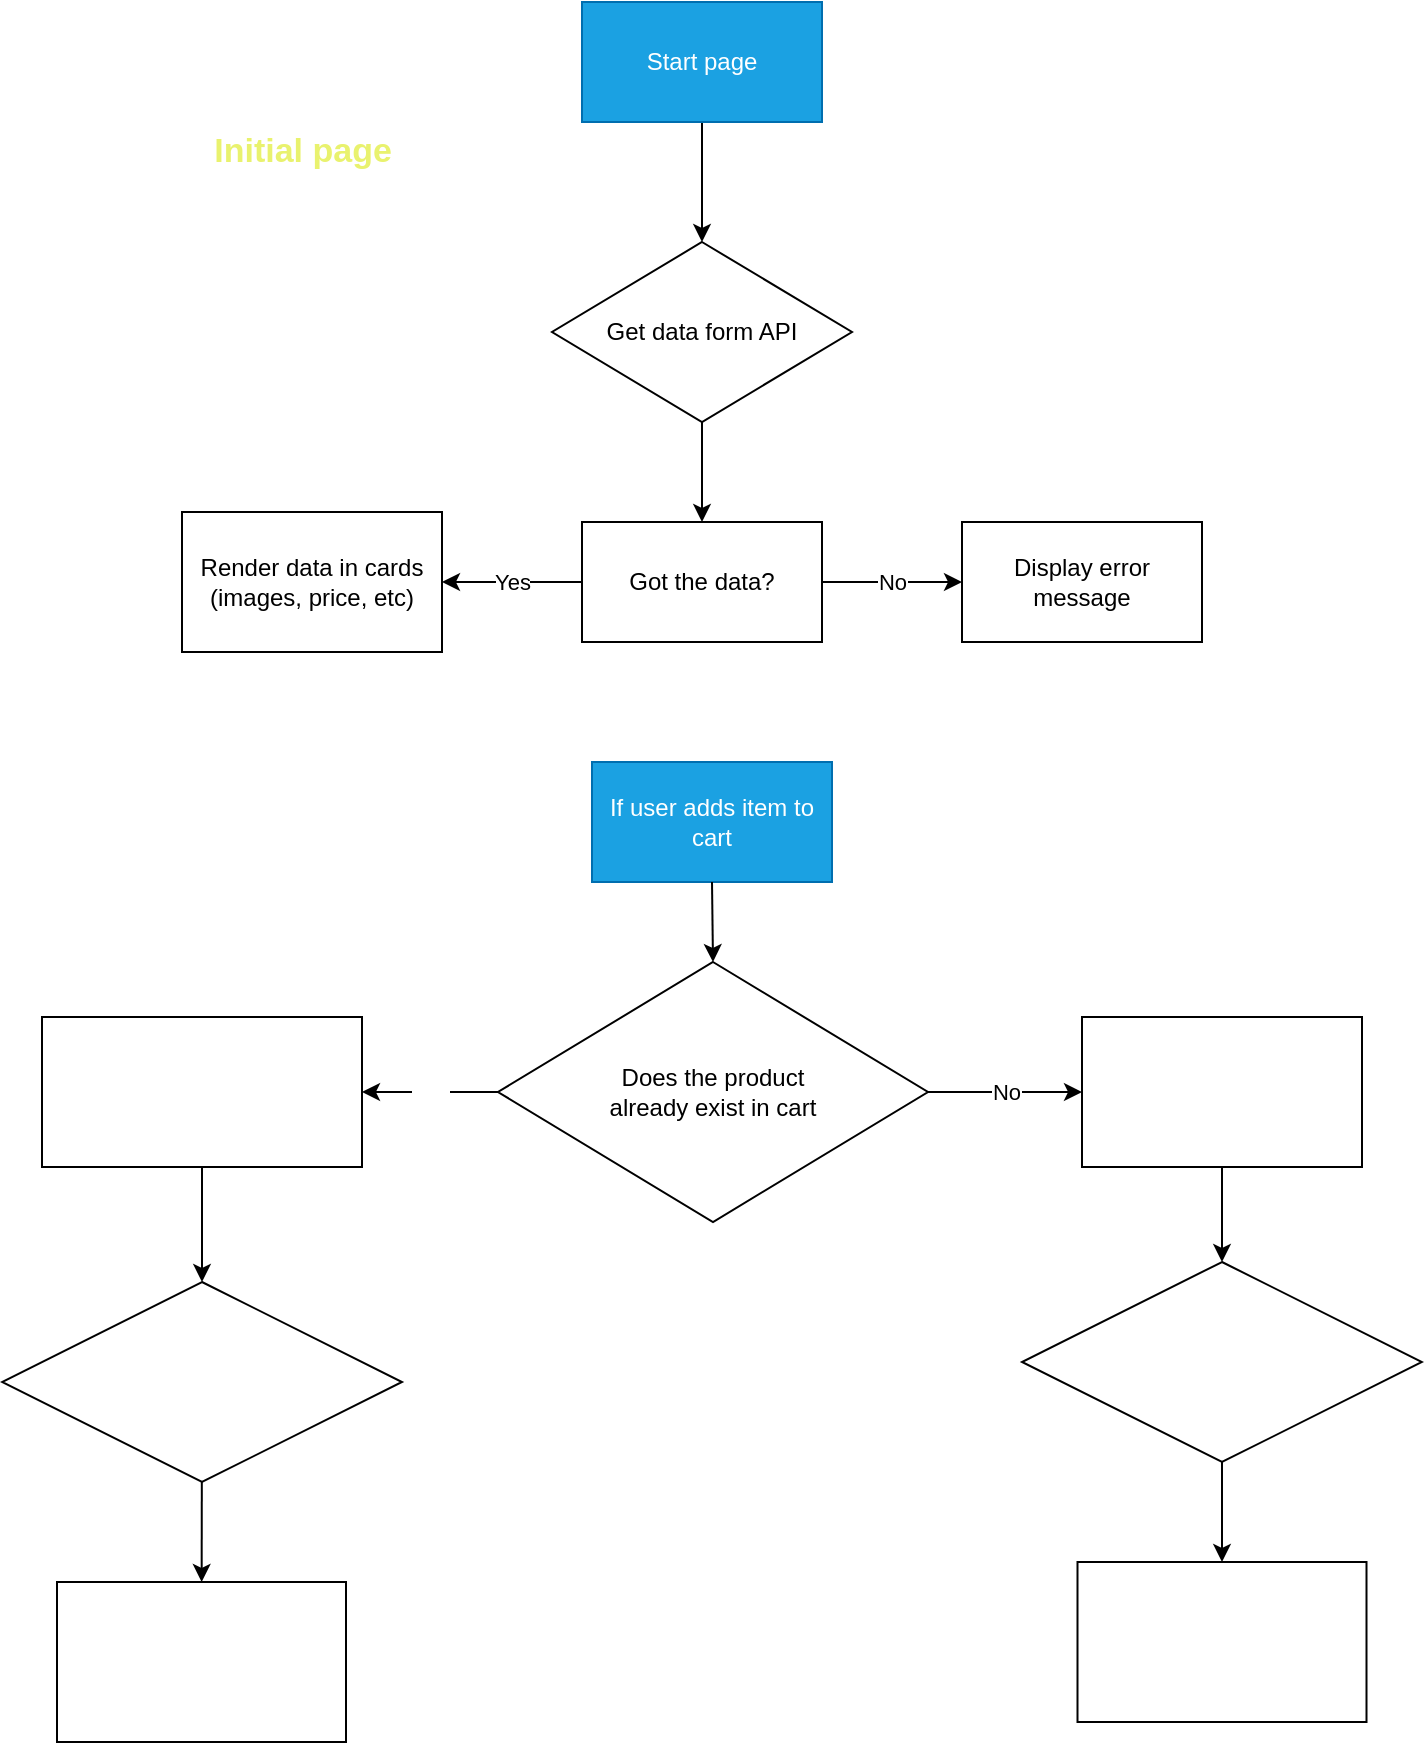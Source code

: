 <mxfile>
    <diagram id="n5ODGsKhSwV9elsVeNDh" name="Page-1">
        <mxGraphModel dx="598" dy="652" grid="1" gridSize="10" guides="1" tooltips="1" connect="1" arrows="1" fold="1" page="1" pageScale="1" pageWidth="850" pageHeight="1100" math="0" shadow="0">
            <root>
                <mxCell id="0"/>
                <mxCell id="1" parent="0"/>
                <mxCell id="6" value="" style="edgeStyle=none;html=1;" parent="1" source="2" target="5" edge="1">
                    <mxGeometry relative="1" as="geometry"/>
                </mxCell>
                <mxCell id="2" value="Start page" style="rounded=0;whiteSpace=wrap;html=1;fillColor=#1ba1e2;strokeColor=#006EAF;fontColor=#ffffff;" parent="1" vertex="1">
                    <mxGeometry x="360" y="20" width="120" height="60" as="geometry"/>
                </mxCell>
                <mxCell id="5" value="Get data form API" style="rhombus;whiteSpace=wrap;html=1;rounded=0;" parent="1" vertex="1">
                    <mxGeometry x="345" y="140" width="150" height="90" as="geometry"/>
                </mxCell>
                <mxCell id="9" value="Got the data?" style="rounded=0;whiteSpace=wrap;html=1;" parent="1" vertex="1">
                    <mxGeometry x="360" y="280" width="120" height="60" as="geometry"/>
                </mxCell>
                <mxCell id="10" value="" style="endArrow=classic;html=1;exitX=0.5;exitY=1;exitDx=0;exitDy=0;" parent="1" source="5" edge="1">
                    <mxGeometry width="50" height="50" relative="1" as="geometry">
                        <mxPoint x="540" y="320" as="sourcePoint"/>
                        <mxPoint x="420" y="280" as="targetPoint"/>
                    </mxGeometry>
                </mxCell>
                <mxCell id="11" value="Render data in cards&lt;br&gt;(images, price, etc)" style="rounded=0;whiteSpace=wrap;html=1;" parent="1" vertex="1">
                    <mxGeometry x="160" y="275" width="130" height="70" as="geometry"/>
                </mxCell>
                <mxCell id="13" value="Yes&lt;br&gt;" style="endArrow=classic;html=1;exitX=0;exitY=0.5;exitDx=0;exitDy=0;entryX=1;entryY=0.5;entryDx=0;entryDy=0;" parent="1" source="9" target="11" edge="1">
                    <mxGeometry width="50" height="50" relative="1" as="geometry">
                        <mxPoint x="540" y="320" as="sourcePoint"/>
                        <mxPoint x="590" y="270" as="targetPoint"/>
                    </mxGeometry>
                </mxCell>
                <mxCell id="14" value="Display error message" style="rounded=0;whiteSpace=wrap;html=1;" parent="1" vertex="1">
                    <mxGeometry x="550" y="280" width="120" height="60" as="geometry"/>
                </mxCell>
                <mxCell id="15" value="No" style="endArrow=classic;html=1;exitX=1;exitY=0.5;exitDx=0;exitDy=0;entryX=0;entryY=0.5;entryDx=0;entryDy=0;" parent="1" source="9" target="14" edge="1">
                    <mxGeometry width="50" height="50" relative="1" as="geometry">
                        <mxPoint x="500" y="340" as="sourcePoint"/>
                        <mxPoint x="550" y="290" as="targetPoint"/>
                    </mxGeometry>
                </mxCell>
                <mxCell id="17" value="If user adds item to cart&lt;br&gt;" style="rounded=0;whiteSpace=wrap;html=1;fillColor=#1ba1e2;fontColor=#ffffff;strokeColor=#006EAF;" parent="1" vertex="1">
                    <mxGeometry x="365" y="400" width="120" height="60" as="geometry"/>
                </mxCell>
                <mxCell id="27" value="No" style="edgeStyle=none;html=1;" parent="1" source="19" target="26" edge="1">
                    <mxGeometry relative="1" as="geometry">
                        <Array as="points">
                            <mxPoint x="590" y="565"/>
                        </Array>
                    </mxGeometry>
                </mxCell>
                <mxCell id="19" value="Does the product &lt;br&gt;already exist in cart" style="rhombus;whiteSpace=wrap;html=1;" parent="1" vertex="1">
                    <mxGeometry x="318" y="500" width="215" height="130" as="geometry"/>
                </mxCell>
                <mxCell id="20" value="Initial page" style="text;html=1;align=center;verticalAlign=middle;resizable=0;points=[];autosize=1;strokeColor=none;fillColor=none;fontStyle=1;fontSize=17;fontColor=#e9f26e;" parent="1" vertex="1">
                    <mxGeometry x="165" y="80" width="110" height="30" as="geometry"/>
                </mxCell>
                <mxCell id="21" value="" style="endArrow=classic;html=1;fontSize=17;fontColor=#e9f26e;exitX=0.5;exitY=1;exitDx=0;exitDy=0;entryX=0.5;entryY=0;entryDx=0;entryDy=0;" parent="1" source="17" target="19" edge="1">
                    <mxGeometry width="50" height="50" relative="1" as="geometry">
                        <mxPoint x="540" y="600" as="sourcePoint"/>
                        <mxPoint x="590" y="550" as="targetPoint"/>
                    </mxGeometry>
                </mxCell>
                <mxCell id="24" value="Yes" style="endArrow=classic;html=1;fontSize=12;fontColor=#FFFFFF;exitX=0;exitY=0.5;exitDx=0;exitDy=0;entryX=1;entryY=0.5;entryDx=0;entryDy=0;" parent="1" source="19" target="25" edge="1">
                    <mxGeometry width="50" height="50" relative="1" as="geometry">
                        <mxPoint x="350" y="700" as="sourcePoint"/>
                        <mxPoint x="425.5" y="640" as="targetPoint"/>
                    </mxGeometry>
                </mxCell>
                <mxCell id="25" value="&lt;span style=&quot;color: rgb(255, 255, 255);&quot;&gt;Render new number of items in cart. Render new total price&lt;br&gt;&lt;/span&gt;" style="rounded=0;whiteSpace=wrap;html=1;" parent="1" vertex="1">
                    <mxGeometry x="90" y="527.5" width="160" height="75" as="geometry"/>
                </mxCell>
                <mxCell id="43" style="edgeStyle=none;html=1;" parent="1" source="26" target="41" edge="1">
                    <mxGeometry relative="1" as="geometry"/>
                </mxCell>
                <mxCell id="26" value="&lt;span style=&quot;color: rgb(255, 255, 255);&quot;&gt;Add product in the cart (name, picture, price, amount)&lt;br&gt;Render new total price&lt;br&gt;&lt;/span&gt;" style="rounded=0;whiteSpace=wrap;html=1;" parent="1" vertex="1">
                    <mxGeometry x="610" y="527.5" width="140" height="75" as="geometry"/>
                </mxCell>
                <mxCell id="36" value="" style="edgeStyle=none;html=1;fontSize=12;fontColor=#FFFFFF;" parent="1" source="29" target="33" edge="1">
                    <mxGeometry relative="1" as="geometry"/>
                </mxCell>
                <mxCell id="29" value="User pressed remove item?" style="rhombus;whiteSpace=wrap;html=1;fontSize=12;fontColor=#FFFFFF;" parent="1" vertex="1">
                    <mxGeometry x="70" y="660" width="200" height="100" as="geometry"/>
                </mxCell>
                <mxCell id="33" value="Remove one&amp;nbsp;item and render new number of items and total price" style="rounded=0;whiteSpace=wrap;html=1;fontSize=12;fontColor=#FFFFFF;direction=south;" parent="1" vertex="1">
                    <mxGeometry x="97.5" y="810" width="144.5" height="80" as="geometry"/>
                </mxCell>
                <mxCell id="39" value="" style="endArrow=classic;html=1;fontSize=12;fontColor=#FFFFFF;exitX=0.5;exitY=1;exitDx=0;exitDy=0;entryX=0.5;entryY=0;entryDx=0;entryDy=0;" parent="1" source="25" target="29" edge="1">
                    <mxGeometry width="50" height="50" relative="1" as="geometry">
                        <mxPoint x="350" y="730" as="sourcePoint"/>
                        <mxPoint x="400" y="680" as="targetPoint"/>
                    </mxGeometry>
                </mxCell>
                <mxCell id="40" value="" style="edgeStyle=none;html=1;fontSize=12;fontColor=#FFFFFF;" parent="1" source="41" target="42" edge="1">
                    <mxGeometry relative="1" as="geometry"/>
                </mxCell>
                <mxCell id="41" value="User pressed remove item?" style="rhombus;whiteSpace=wrap;html=1;fontSize=12;fontColor=#FFFFFF;" parent="1" vertex="1">
                    <mxGeometry x="580" y="650" width="200" height="100" as="geometry"/>
                </mxCell>
                <mxCell id="42" value="Remove the whole article from cart&lt;br&gt;Render new total price" style="rounded=0;whiteSpace=wrap;html=1;fontSize=12;fontColor=#FFFFFF;direction=south;" parent="1" vertex="1">
                    <mxGeometry x="607.75" y="800" width="144.5" height="80" as="geometry"/>
                </mxCell>
            </root>
        </mxGraphModel>
    </diagram>
</mxfile>
